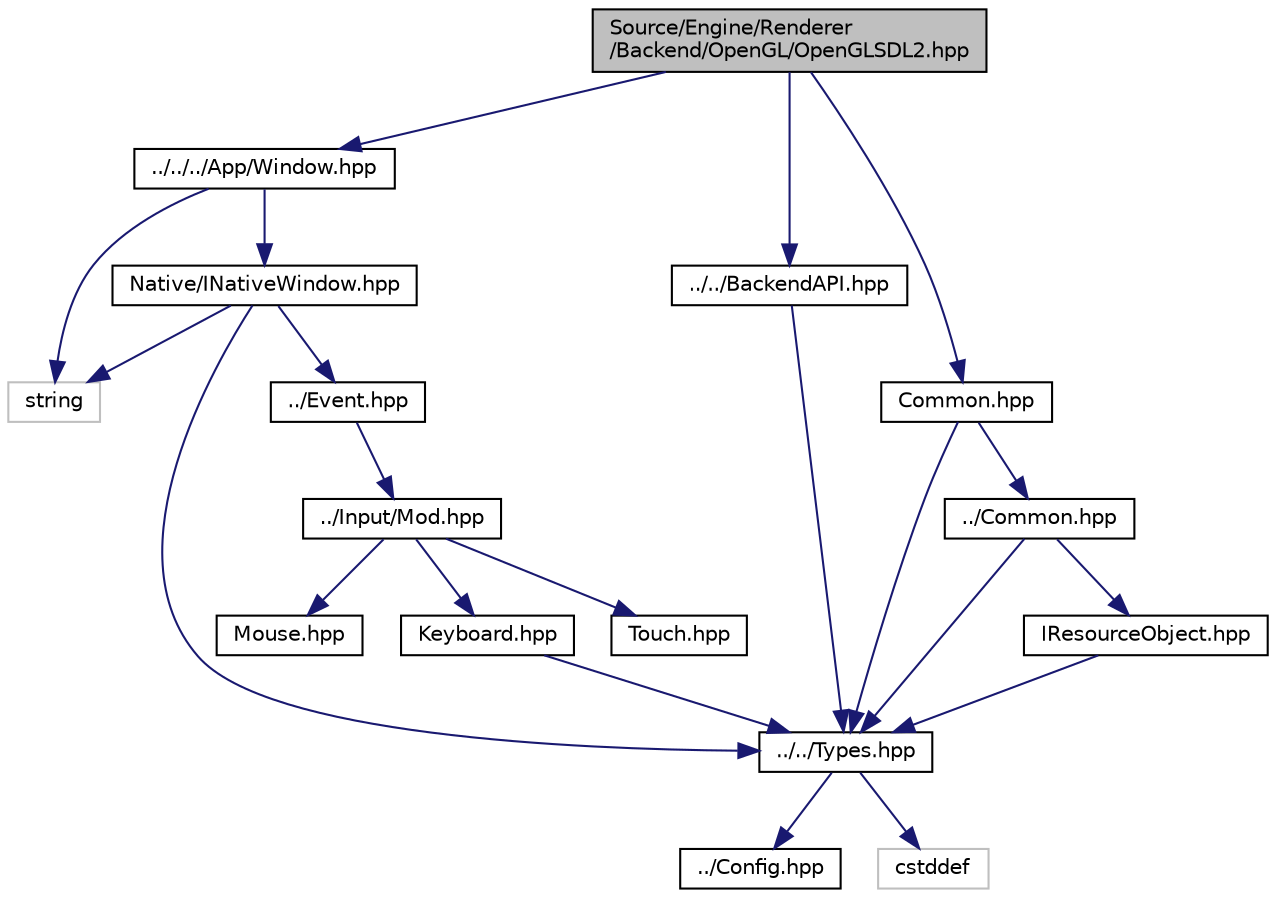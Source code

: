digraph "Source/Engine/Renderer/Backend/OpenGL/OpenGLSDL2.hpp"
{
  edge [fontname="Helvetica",fontsize="10",labelfontname="Helvetica",labelfontsize="10"];
  node [fontname="Helvetica",fontsize="10",shape=record];
  Node0 [label="Source/Engine/Renderer\l/Backend/OpenGL/OpenGLSDL2.hpp",height=0.2,width=0.4,color="black", fillcolor="grey75", style="filled", fontcolor="black"];
  Node0 -> Node1 [color="midnightblue",fontsize="10",style="solid",fontname="Helvetica"];
  Node1 [label="../../../App/Window.hpp",height=0.2,width=0.4,color="black", fillcolor="white", style="filled",URL="$Window_8hpp.html"];
  Node1 -> Node2 [color="midnightblue",fontsize="10",style="solid",fontname="Helvetica"];
  Node2 [label="string",height=0.2,width=0.4,color="grey75", fillcolor="white", style="filled"];
  Node1 -> Node3 [color="midnightblue",fontsize="10",style="solid",fontname="Helvetica"];
  Node3 [label="Native/INativeWindow.hpp",height=0.2,width=0.4,color="black", fillcolor="white", style="filled",URL="$INativeWindow_8hpp.html"];
  Node3 -> Node4 [color="midnightblue",fontsize="10",style="solid",fontname="Helvetica"];
  Node4 [label="../../Types.hpp",height=0.2,width=0.4,color="black", fillcolor="white", style="filled",URL="$Types_8hpp.html"];
  Node4 -> Node5 [color="midnightblue",fontsize="10",style="solid",fontname="Helvetica"];
  Node5 [label="../Config.hpp",height=0.2,width=0.4,color="black", fillcolor="white", style="filled",URL="$Config_8hpp.html"];
  Node4 -> Node6 [color="midnightblue",fontsize="10",style="solid",fontname="Helvetica"];
  Node6 [label="cstddef",height=0.2,width=0.4,color="grey75", fillcolor="white", style="filled"];
  Node3 -> Node7 [color="midnightblue",fontsize="10",style="solid",fontname="Helvetica"];
  Node7 [label="../Event.hpp",height=0.2,width=0.4,color="black", fillcolor="white", style="filled",URL="$Event_8hpp.html"];
  Node7 -> Node8 [color="midnightblue",fontsize="10",style="solid",fontname="Helvetica"];
  Node8 [label="../Input/Mod.hpp",height=0.2,width=0.4,color="black", fillcolor="white", style="filled",URL="$Input_2Mod_8hpp.html"];
  Node8 -> Node9 [color="midnightblue",fontsize="10",style="solid",fontname="Helvetica"];
  Node9 [label="Mouse.hpp",height=0.2,width=0.4,color="black", fillcolor="white", style="filled",URL="$Mouse_8hpp.html"];
  Node8 -> Node10 [color="midnightblue",fontsize="10",style="solid",fontname="Helvetica"];
  Node10 [label="Keyboard.hpp",height=0.2,width=0.4,color="black", fillcolor="white", style="filled",URL="$Keyboard_8hpp.html"];
  Node10 -> Node4 [color="midnightblue",fontsize="10",style="solid",fontname="Helvetica"];
  Node8 -> Node11 [color="midnightblue",fontsize="10",style="solid",fontname="Helvetica"];
  Node11 [label="Touch.hpp",height=0.2,width=0.4,color="black", fillcolor="white", style="filled",URL="$Touch_8hpp.html"];
  Node3 -> Node2 [color="midnightblue",fontsize="10",style="solid",fontname="Helvetica"];
  Node0 -> Node12 [color="midnightblue",fontsize="10",style="solid",fontname="Helvetica"];
  Node12 [label="../../BackendAPI.hpp",height=0.2,width=0.4,color="black", fillcolor="white", style="filled",URL="$BackendAPI_8hpp.html"];
  Node12 -> Node4 [color="midnightblue",fontsize="10",style="solid",fontname="Helvetica"];
  Node0 -> Node13 [color="midnightblue",fontsize="10",style="solid",fontname="Helvetica"];
  Node13 [label="Common.hpp",height=0.2,width=0.4,color="black", fillcolor="white", style="filled",URL="$Renderer_2Backend_2OpenGL_2Common_8hpp.html"];
  Node13 -> Node4 [color="midnightblue",fontsize="10",style="solid",fontname="Helvetica"];
  Node13 -> Node14 [color="midnightblue",fontsize="10",style="solid",fontname="Helvetica"];
  Node14 [label="../Common.hpp",height=0.2,width=0.4,color="black", fillcolor="white", style="filled",URL="$Renderer_2Backend_2Common_8hpp.html"];
  Node14 -> Node4 [color="midnightblue",fontsize="10",style="solid",fontname="Helvetica"];
  Node14 -> Node15 [color="midnightblue",fontsize="10",style="solid",fontname="Helvetica"];
  Node15 [label="IResourceObject.hpp",height=0.2,width=0.4,color="black", fillcolor="white", style="filled",URL="$IResourceObject_8hpp.html"];
  Node15 -> Node4 [color="midnightblue",fontsize="10",style="solid",fontname="Helvetica"];
}
